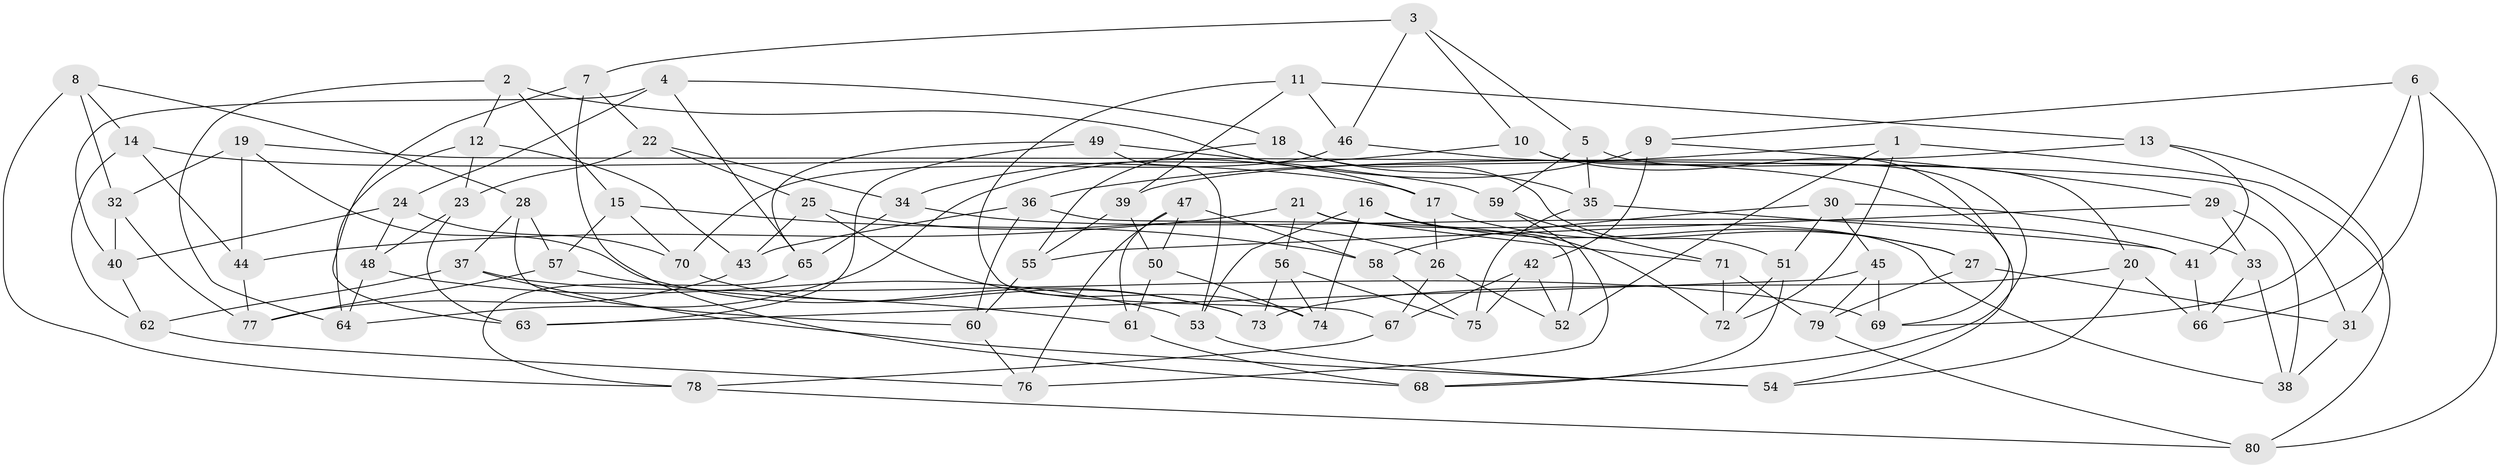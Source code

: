 // coarse degree distribution, {9: 0.125, 8: 0.09375, 10: 0.09375, 7: 0.0625, 4: 0.46875, 11: 0.03125, 3: 0.09375, 6: 0.03125}
// Generated by graph-tools (version 1.1) at 2025/53/03/04/25 22:53:33]
// undirected, 80 vertices, 160 edges
graph export_dot {
  node [color=gray90,style=filled];
  1;
  2;
  3;
  4;
  5;
  6;
  7;
  8;
  9;
  10;
  11;
  12;
  13;
  14;
  15;
  16;
  17;
  18;
  19;
  20;
  21;
  22;
  23;
  24;
  25;
  26;
  27;
  28;
  29;
  30;
  31;
  32;
  33;
  34;
  35;
  36;
  37;
  38;
  39;
  40;
  41;
  42;
  43;
  44;
  45;
  46;
  47;
  48;
  49;
  50;
  51;
  52;
  53;
  54;
  55;
  56;
  57;
  58;
  59;
  60;
  61;
  62;
  63;
  64;
  65;
  66;
  67;
  68;
  69;
  70;
  71;
  72;
  73;
  74;
  75;
  76;
  77;
  78;
  79;
  80;
  1 -- 36;
  1 -- 52;
  1 -- 72;
  1 -- 80;
  2 -- 64;
  2 -- 17;
  2 -- 12;
  2 -- 15;
  3 -- 5;
  3 -- 10;
  3 -- 7;
  3 -- 46;
  4 -- 24;
  4 -- 18;
  4 -- 65;
  4 -- 40;
  5 -- 20;
  5 -- 59;
  5 -- 35;
  6 -- 9;
  6 -- 66;
  6 -- 69;
  6 -- 80;
  7 -- 22;
  7 -- 63;
  7 -- 68;
  8 -- 78;
  8 -- 32;
  8 -- 28;
  8 -- 14;
  9 -- 42;
  9 -- 64;
  9 -- 29;
  10 -- 68;
  10 -- 34;
  10 -- 69;
  11 -- 67;
  11 -- 13;
  11 -- 39;
  11 -- 46;
  12 -- 43;
  12 -- 23;
  12 -- 64;
  13 -- 39;
  13 -- 31;
  13 -- 41;
  14 -- 44;
  14 -- 62;
  14 -- 17;
  15 -- 57;
  15 -- 58;
  15 -- 70;
  16 -- 74;
  16 -- 27;
  16 -- 53;
  16 -- 72;
  17 -- 27;
  17 -- 26;
  18 -- 51;
  18 -- 55;
  18 -- 35;
  19 -- 31;
  19 -- 44;
  19 -- 73;
  19 -- 32;
  20 -- 66;
  20 -- 54;
  20 -- 73;
  21 -- 44;
  21 -- 71;
  21 -- 56;
  21 -- 38;
  22 -- 23;
  22 -- 25;
  22 -- 34;
  23 -- 48;
  23 -- 63;
  24 -- 40;
  24 -- 48;
  24 -- 70;
  25 -- 43;
  25 -- 26;
  25 -- 74;
  26 -- 67;
  26 -- 52;
  27 -- 79;
  27 -- 31;
  28 -- 37;
  28 -- 57;
  28 -- 60;
  29 -- 33;
  29 -- 38;
  29 -- 55;
  30 -- 33;
  30 -- 58;
  30 -- 51;
  30 -- 45;
  31 -- 38;
  32 -- 77;
  32 -- 40;
  33 -- 38;
  33 -- 66;
  34 -- 65;
  34 -- 41;
  35 -- 41;
  35 -- 75;
  36 -- 60;
  36 -- 52;
  36 -- 43;
  37 -- 69;
  37 -- 62;
  37 -- 54;
  39 -- 50;
  39 -- 55;
  40 -- 62;
  41 -- 66;
  42 -- 75;
  42 -- 52;
  42 -- 67;
  43 -- 77;
  44 -- 77;
  45 -- 63;
  45 -- 69;
  45 -- 79;
  46 -- 70;
  46 -- 54;
  47 -- 58;
  47 -- 61;
  47 -- 76;
  47 -- 50;
  48 -- 64;
  48 -- 53;
  49 -- 65;
  49 -- 63;
  49 -- 53;
  49 -- 59;
  50 -- 61;
  50 -- 74;
  51 -- 68;
  51 -- 72;
  53 -- 54;
  55 -- 60;
  56 -- 75;
  56 -- 73;
  56 -- 74;
  57 -- 77;
  57 -- 61;
  58 -- 75;
  59 -- 76;
  59 -- 71;
  60 -- 76;
  61 -- 68;
  62 -- 76;
  65 -- 78;
  67 -- 78;
  70 -- 73;
  71 -- 72;
  71 -- 79;
  78 -- 80;
  79 -- 80;
}
